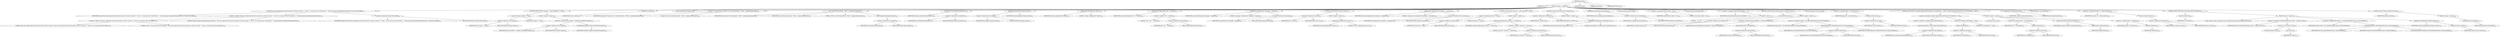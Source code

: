 digraph "execute" {  
"311" [label = <(METHOD,execute)<SUB>281</SUB>> ]
"22" [label = <(PARAM,this)<SUB>281</SUB>> ]
"312" [label = <(BLOCK,&lt;empty&gt;,&lt;empty&gt;)<SUB>282</SUB>> ]
"313" [label = <(log,log(&quot;This task is deprecated and will be removed in a future version\n&quot; + &quot;of Ant.  It is now part of the .NET Antlib:\n&quot; + &quot;http://ant.apache.org/antlibs/dotnet/index.html&quot;, Project.MSG_WARN))<SUB>283</SUB>> ]
"21" [label = <(IDENTIFIER,this,log(&quot;This task is deprecated and will be removed in a future version\n&quot; + &quot;of Ant.  It is now part of the .NET Antlib:\n&quot; + &quot;http://ant.apache.org/antlibs/dotnet/index.html&quot;, Project.MSG_WARN))<SUB>283</SUB>> ]
"314" [label = <(&lt;operator&gt;.addition,&quot;This task is deprecated and will be removed in a future version\n&quot; + &quot;of Ant.  It is now part of the .NET Antlib:\n&quot; + &quot;http://ant.apache.org/antlibs/dotnet/index.html&quot;)<SUB>283</SUB>> ]
"315" [label = <(&lt;operator&gt;.addition,&quot;This task is deprecated and will be removed in a future version\n&quot; + &quot;of Ant.  It is now part of the .NET Antlib:\n&quot;)<SUB>283</SUB>> ]
"316" [label = <(LITERAL,&quot;This task is deprecated and will be removed in a future version\n&quot;,&quot;This task is deprecated and will be removed in a future version\n&quot; + &quot;of Ant.  It is now part of the .NET Antlib:\n&quot;)<SUB>283</SUB>> ]
"317" [label = <(LITERAL,&quot;of Ant.  It is now part of the .NET Antlib:\n&quot;,&quot;This task is deprecated and will be removed in a future version\n&quot; + &quot;of Ant.  It is now part of the .NET Antlib:\n&quot;)<SUB>284</SUB>> ]
"318" [label = <(LITERAL,&quot;http://ant.apache.org/antlibs/dotnet/index.html&quot;,&quot;This task is deprecated and will be removed in a future version\n&quot; + &quot;of Ant.  It is now part of the .NET Antlib:\n&quot; + &quot;http://ant.apache.org/antlibs/dotnet/index.html&quot;)<SUB>285</SUB>> ]
"319" [label = <(&lt;operator&gt;.fieldAccess,Project.MSG_WARN)<SUB>286</SUB>> ]
"320" [label = <(IDENTIFIER,Project,log(&quot;This task is deprecated and will be removed in a future version\n&quot; + &quot;of Ant.  It is now part of the .NET Antlib:\n&quot; + &quot;http://ant.apache.org/antlibs/dotnet/index.html&quot;, Project.MSG_WARN))<SUB>286</SUB>> ]
"321" [label = <(FIELD_IDENTIFIER,MSG_WARN,MSG_WARN)<SUB>286</SUB>> ]
"322" [label = <(CONTROL_STRUCTURE,if (compiler == null),if (compiler == null))<SUB>288</SUB>> ]
"323" [label = <(&lt;operator&gt;.equals,compiler == null)<SUB>288</SUB>> ]
"324" [label = <(&lt;operator&gt;.fieldAccess,this.compiler)<SUB>288</SUB>> ]
"325" [label = <(IDENTIFIER,this,compiler == null)<SUB>288</SUB>> ]
"326" [label = <(FIELD_IDENTIFIER,compiler,compiler)<SUB>288</SUB>> ]
"327" [label = <(LITERAL,null,compiler == null)<SUB>288</SUB>> ]
"328" [label = <(BLOCK,&lt;empty&gt;,&lt;empty&gt;)<SUB>288</SUB>> ]
"329" [label = <(&lt;operator&gt;.assignment,this.compiler = Compiler.createDefaultCompiler())<SUB>289</SUB>> ]
"330" [label = <(&lt;operator&gt;.fieldAccess,this.compiler)<SUB>289</SUB>> ]
"331" [label = <(IDENTIFIER,this,this.compiler = Compiler.createDefaultCompiler())<SUB>289</SUB>> ]
"332" [label = <(FIELD_IDENTIFIER,compiler,compiler)<SUB>289</SUB>> ]
"333" [label = <(createDefaultCompiler,Compiler.createDefaultCompiler())<SUB>289</SUB>> ]
"334" [label = <(IDENTIFIER,Compiler,Compiler.createDefaultCompiler())<SUB>289</SUB>> ]
"335" [label = <(validate,this.validate())<SUB>291</SUB>> ]
"23" [label = <(IDENTIFIER,this,this.validate())<SUB>291</SUB>> ]
"26" [label = <(LOCAL,NetCommand command: ANY)> ]
"336" [label = <(&lt;operator&gt;.assignment,ANY command = new NetCommand(this, &quot;WSDL&quot;, compiler.getCommand()))<SUB>292</SUB>> ]
"337" [label = <(IDENTIFIER,command,ANY command = new NetCommand(this, &quot;WSDL&quot;, compiler.getCommand()))<SUB>292</SUB>> ]
"338" [label = <(&lt;operator&gt;.alloc,new NetCommand(this, &quot;WSDL&quot;, compiler.getCommand()))<SUB>292</SUB>> ]
"339" [label = <(&lt;init&gt;,new NetCommand(this, &quot;WSDL&quot;, compiler.getCommand()))<SUB>292</SUB>> ]
"25" [label = <(IDENTIFIER,command,new NetCommand(this, &quot;WSDL&quot;, compiler.getCommand()))<SUB>292</SUB>> ]
"24" [label = <(IDENTIFIER,this,new NetCommand(this, &quot;WSDL&quot;, compiler.getCommand()))<SUB>292</SUB>> ]
"340" [label = <(LITERAL,&quot;WSDL&quot;,new NetCommand(this, &quot;WSDL&quot;, compiler.getCommand()))<SUB>293</SUB>> ]
"341" [label = <(getCommand,compiler.getCommand())<SUB>294</SUB>> ]
"342" [label = <(&lt;operator&gt;.fieldAccess,this.compiler)<SUB>294</SUB>> ]
"343" [label = <(IDENTIFIER,this,compiler.getCommand())<SUB>294</SUB>> ]
"344" [label = <(FIELD_IDENTIFIER,compiler,compiler)<SUB>294</SUB>> ]
"345" [label = <(setFailOnError,setFailOnError(failOnError))<SUB>295</SUB>> ]
"346" [label = <(IDENTIFIER,command,setFailOnError(failOnError))<SUB>295</SUB>> ]
"347" [label = <(&lt;operator&gt;.fieldAccess,this.failOnError)<SUB>295</SUB>> ]
"348" [label = <(IDENTIFIER,this,setFailOnError(failOnError))<SUB>295</SUB>> ]
"349" [label = <(FIELD_IDENTIFIER,failOnError,failOnError)<SUB>295</SUB>> ]
"350" [label = <(applyExtraArgs,applyExtraArgs(command))<SUB>297</SUB>> ]
"351" [label = <(&lt;operator&gt;.fieldAccess,this.compiler)<SUB>297</SUB>> ]
"352" [label = <(IDENTIFIER,this,applyExtraArgs(command))<SUB>297</SUB>> ]
"353" [label = <(FIELD_IDENTIFIER,compiler,compiler)<SUB>297</SUB>> ]
"354" [label = <(IDENTIFIER,command,applyExtraArgs(command))<SUB>297</SUB>> ]
"355" [label = <(addArgument,addArgument(&quot;/nologo&quot;))<SUB>298</SUB>> ]
"356" [label = <(IDENTIFIER,command,addArgument(&quot;/nologo&quot;))<SUB>298</SUB>> ]
"357" [label = <(LITERAL,&quot;/nologo&quot;,addArgument(&quot;/nologo&quot;))<SUB>298</SUB>> ]
"358" [label = <(addArgument,addArgument(&quot;/out:&quot; + destFile))<SUB>299</SUB>> ]
"359" [label = <(IDENTIFIER,command,addArgument(&quot;/out:&quot; + destFile))<SUB>299</SUB>> ]
"360" [label = <(&lt;operator&gt;.addition,&quot;/out:&quot; + destFile)<SUB>299</SUB>> ]
"361" [label = <(LITERAL,&quot;/out:&quot;,&quot;/out:&quot; + destFile)<SUB>299</SUB>> ]
"362" [label = <(&lt;operator&gt;.fieldAccess,this.destFile)<SUB>299</SUB>> ]
"363" [label = <(IDENTIFIER,this,&quot;/out:&quot; + destFile)<SUB>299</SUB>> ]
"364" [label = <(FIELD_IDENTIFIER,destFile,destFile)<SUB>299</SUB>> ]
"365" [label = <(addArgument,addArgument(&quot;/language:&quot;, language))<SUB>300</SUB>> ]
"366" [label = <(IDENTIFIER,command,addArgument(&quot;/language:&quot;, language))<SUB>300</SUB>> ]
"367" [label = <(LITERAL,&quot;/language:&quot;,addArgument(&quot;/language:&quot;, language))<SUB>300</SUB>> ]
"368" [label = <(&lt;operator&gt;.fieldAccess,this.language)<SUB>300</SUB>> ]
"369" [label = <(IDENTIFIER,this,addArgument(&quot;/language:&quot;, language))<SUB>300</SUB>> ]
"370" [label = <(FIELD_IDENTIFIER,language,language)<SUB>300</SUB>> ]
"371" [label = <(CONTROL_STRUCTURE,if (server),if (server))<SUB>301</SUB>> ]
"372" [label = <(&lt;operator&gt;.fieldAccess,this.server)<SUB>301</SUB>> ]
"373" [label = <(IDENTIFIER,this,if (server))<SUB>301</SUB>> ]
"374" [label = <(FIELD_IDENTIFIER,server,server)<SUB>301</SUB>> ]
"375" [label = <(BLOCK,&lt;empty&gt;,&lt;empty&gt;)<SUB>301</SUB>> ]
"376" [label = <(addArgument,addArgument(&quot;/server&quot;))<SUB>302</SUB>> ]
"377" [label = <(IDENTIFIER,command,addArgument(&quot;/server&quot;))<SUB>302</SUB>> ]
"378" [label = <(LITERAL,&quot;/server&quot;,addArgument(&quot;/server&quot;))<SUB>302</SUB>> ]
"379" [label = <(addArgument,addArgument(&quot;/namespace:&quot;, namespace))<SUB>304</SUB>> ]
"380" [label = <(IDENTIFIER,command,addArgument(&quot;/namespace:&quot;, namespace))<SUB>304</SUB>> ]
"381" [label = <(LITERAL,&quot;/namespace:&quot;,addArgument(&quot;/namespace:&quot;, namespace))<SUB>304</SUB>> ]
"382" [label = <(&lt;operator&gt;.fieldAccess,this.namespace)<SUB>304</SUB>> ]
"383" [label = <(IDENTIFIER,this,addArgument(&quot;/namespace:&quot;, namespace))<SUB>304</SUB>> ]
"384" [label = <(FIELD_IDENTIFIER,namespace,namespace)<SUB>304</SUB>> ]
"385" [label = <(CONTROL_STRUCTURE,if (protocol != null),if (protocol != null))<SUB>305</SUB>> ]
"386" [label = <(&lt;operator&gt;.notEquals,protocol != null)<SUB>305</SUB>> ]
"387" [label = <(&lt;operator&gt;.fieldAccess,this.protocol)<SUB>305</SUB>> ]
"388" [label = <(IDENTIFIER,this,protocol != null)<SUB>305</SUB>> ]
"389" [label = <(FIELD_IDENTIFIER,protocol,protocol)<SUB>305</SUB>> ]
"390" [label = <(LITERAL,null,protocol != null)<SUB>305</SUB>> ]
"391" [label = <(BLOCK,&lt;empty&gt;,&lt;empty&gt;)<SUB>305</SUB>> ]
"392" [label = <(addArgument,addArgument(&quot;/protocol:&quot; + protocol))<SUB>306</SUB>> ]
"393" [label = <(IDENTIFIER,command,addArgument(&quot;/protocol:&quot; + protocol))<SUB>306</SUB>> ]
"394" [label = <(&lt;operator&gt;.addition,&quot;/protocol:&quot; + protocol)<SUB>306</SUB>> ]
"395" [label = <(LITERAL,&quot;/protocol:&quot;,&quot;/protocol:&quot; + protocol)<SUB>306</SUB>> ]
"396" [label = <(&lt;operator&gt;.fieldAccess,this.protocol)<SUB>306</SUB>> ]
"397" [label = <(IDENTIFIER,this,&quot;/protocol:&quot; + protocol)<SUB>306</SUB>> ]
"398" [label = <(FIELD_IDENTIFIER,protocol,protocol)<SUB>306</SUB>> ]
"399" [label = <(CONTROL_STRUCTURE,if (ideErrors),if (ideErrors))<SUB>308</SUB>> ]
"400" [label = <(&lt;operator&gt;.fieldAccess,this.ideErrors)<SUB>308</SUB>> ]
"401" [label = <(IDENTIFIER,this,if (ideErrors))<SUB>308</SUB>> ]
"402" [label = <(FIELD_IDENTIFIER,ideErrors,ideErrors)<SUB>308</SUB>> ]
"403" [label = <(BLOCK,&lt;empty&gt;,&lt;empty&gt;)<SUB>308</SUB>> ]
"404" [label = <(addArgument,addArgument(&quot;/parsableErrors&quot;))<SUB>309</SUB>> ]
"405" [label = <(IDENTIFIER,command,addArgument(&quot;/parsableErrors&quot;))<SUB>309</SUB>> ]
"406" [label = <(LITERAL,&quot;/parsableErrors&quot;,addArgument(&quot;/parsableErrors&quot;))<SUB>309</SUB>> ]
"407" [label = <(addArgument,addArgument(extraOptions))<SUB>311</SUB>> ]
"408" [label = <(IDENTIFIER,command,addArgument(extraOptions))<SUB>311</SUB>> ]
"409" [label = <(&lt;operator&gt;.fieldAccess,this.extraOptions)<SUB>311</SUB>> ]
"410" [label = <(IDENTIFIER,this,addArgument(extraOptions))<SUB>311</SUB>> ]
"411" [label = <(FIELD_IDENTIFIER,extraOptions,extraOptions)<SUB>311</SUB>> ]
"412" [label = <(LOCAL,boolean rebuild: boolean)> ]
"413" [label = <(&lt;operator&gt;.assignment,boolean rebuild = true)<SUB>314</SUB>> ]
"414" [label = <(IDENTIFIER,rebuild,boolean rebuild = true)<SUB>314</SUB>> ]
"415" [label = <(LITERAL,true,boolean rebuild = true)<SUB>314</SUB>> ]
"416" [label = <(LOCAL,long destLastModified: long)> ]
"417" [label = <(&lt;operator&gt;.assignment,long destLastModified = -1)<SUB>315</SUB>> ]
"418" [label = <(IDENTIFIER,destLastModified,long destLastModified = -1)<SUB>315</SUB>> ]
"419" [label = <(&lt;operator&gt;.minus,-1)<SUB>315</SUB>> ]
"420" [label = <(LITERAL,1,-1)<SUB>315</SUB>> ]
"421" [label = <(CONTROL_STRUCTURE,if (destFile.exists()),if (destFile.exists()))<SUB>318</SUB>> ]
"422" [label = <(exists,destFile.exists())<SUB>318</SUB>> ]
"423" [label = <(&lt;operator&gt;.fieldAccess,this.destFile)<SUB>318</SUB>> ]
"424" [label = <(IDENTIFIER,this,destFile.exists())<SUB>318</SUB>> ]
"425" [label = <(FIELD_IDENTIFIER,destFile,destFile)<SUB>318</SUB>> ]
"426" [label = <(BLOCK,&lt;empty&gt;,&lt;empty&gt;)<SUB>318</SUB>> ]
"427" [label = <(&lt;operator&gt;.assignment,destLastModified = destFile.lastModified())<SUB>319</SUB>> ]
"428" [label = <(IDENTIFIER,destLastModified,destLastModified = destFile.lastModified())<SUB>319</SUB>> ]
"429" [label = <(lastModified,destFile.lastModified())<SUB>319</SUB>> ]
"430" [label = <(&lt;operator&gt;.fieldAccess,this.destFile)<SUB>319</SUB>> ]
"431" [label = <(IDENTIFIER,this,destFile.lastModified())<SUB>319</SUB>> ]
"432" [label = <(FIELD_IDENTIFIER,destFile,destFile)<SUB>319</SUB>> ]
"433" [label = <(&lt;operator&gt;.assignment,rebuild = this.isRebuildNeeded(wsdl, destLastModified))<SUB>320</SUB>> ]
"434" [label = <(IDENTIFIER,rebuild,rebuild = this.isRebuildNeeded(wsdl, destLastModified))<SUB>320</SUB>> ]
"435" [label = <(isRebuildNeeded,this.isRebuildNeeded(wsdl, destLastModified))<SUB>320</SUB>> ]
"27" [label = <(IDENTIFIER,this,this.isRebuildNeeded(wsdl, destLastModified))<SUB>320</SUB>> ]
"436" [label = <(&lt;operator&gt;.fieldAccess,this.wsdl)<SUB>320</SUB>> ]
"437" [label = <(IDENTIFIER,this,this.isRebuildNeeded(wsdl, destLastModified))<SUB>320</SUB>> ]
"438" [label = <(FIELD_IDENTIFIER,wsdl,wsdl)<SUB>320</SUB>> ]
"439" [label = <(IDENTIFIER,destLastModified,this.isRebuildNeeded(wsdl, destLastModified))<SUB>320</SUB>> ]
"440" [label = <(LOCAL,String path: java.lang.String)> ]
"441" [label = <(&lt;operator&gt;.assignment,path = wsdl.evaluate())<SUB>324</SUB>> ]
"442" [label = <(IDENTIFIER,path,path = wsdl.evaluate())<SUB>324</SUB>> ]
"443" [label = <(evaluate,wsdl.evaluate())<SUB>324</SUB>> ]
"444" [label = <(&lt;operator&gt;.fieldAccess,this.wsdl)<SUB>324</SUB>> ]
"445" [label = <(IDENTIFIER,this,wsdl.evaluate())<SUB>324</SUB>> ]
"446" [label = <(FIELD_IDENTIFIER,wsdl,wsdl)<SUB>324</SUB>> ]
"447" [label = <(CONTROL_STRUCTURE,if (!compiler.supportsAbsoluteFiles() &amp;&amp; wsdl.getFile() != null),if (!compiler.supportsAbsoluteFiles() &amp;&amp; wsdl.getFile() != null))<SUB>325</SUB>> ]
"448" [label = <(&lt;operator&gt;.logicalAnd,!compiler.supportsAbsoluteFiles() &amp;&amp; wsdl.getFile() != null)<SUB>325</SUB>> ]
"449" [label = <(&lt;operator&gt;.logicalNot,!compiler.supportsAbsoluteFiles())<SUB>325</SUB>> ]
"450" [label = <(supportsAbsoluteFiles,compiler.supportsAbsoluteFiles())<SUB>325</SUB>> ]
"451" [label = <(&lt;operator&gt;.fieldAccess,this.compiler)<SUB>325</SUB>> ]
"452" [label = <(IDENTIFIER,this,compiler.supportsAbsoluteFiles())<SUB>325</SUB>> ]
"453" [label = <(FIELD_IDENTIFIER,compiler,compiler)<SUB>325</SUB>> ]
"454" [label = <(&lt;operator&gt;.notEquals,wsdl.getFile() != null)<SUB>325</SUB>> ]
"455" [label = <(getFile,wsdl.getFile())<SUB>325</SUB>> ]
"456" [label = <(&lt;operator&gt;.fieldAccess,this.wsdl)<SUB>325</SUB>> ]
"457" [label = <(IDENTIFIER,this,wsdl.getFile())<SUB>325</SUB>> ]
"458" [label = <(FIELD_IDENTIFIER,wsdl,wsdl)<SUB>325</SUB>> ]
"459" [label = <(LITERAL,null,wsdl.getFile() != null)<SUB>325</SUB>> ]
"460" [label = <(BLOCK,&lt;empty&gt;,&lt;empty&gt;)<SUB>325</SUB>> ]
"461" [label = <(LOCAL,File f: java.io.File)> ]
"462" [label = <(&lt;operator&gt;.assignment,File f = wsdl.getFile())<SUB>327</SUB>> ]
"463" [label = <(IDENTIFIER,f,File f = wsdl.getFile())<SUB>327</SUB>> ]
"464" [label = <(getFile,wsdl.getFile())<SUB>327</SUB>> ]
"465" [label = <(&lt;operator&gt;.fieldAccess,this.wsdl)<SUB>327</SUB>> ]
"466" [label = <(IDENTIFIER,this,wsdl.getFile())<SUB>327</SUB>> ]
"467" [label = <(FIELD_IDENTIFIER,wsdl,wsdl)<SUB>327</SUB>> ]
"468" [label = <(setDirectory,setDirectory(f.getParentFile()))<SUB>328</SUB>> ]
"469" [label = <(IDENTIFIER,command,setDirectory(f.getParentFile()))<SUB>328</SUB>> ]
"470" [label = <(getParentFile,f.getParentFile())<SUB>328</SUB>> ]
"471" [label = <(IDENTIFIER,f,f.getParentFile())<SUB>328</SUB>> ]
"472" [label = <(&lt;operator&gt;.assignment,path = f.getName())<SUB>329</SUB>> ]
"473" [label = <(IDENTIFIER,path,path = f.getName())<SUB>329</SUB>> ]
"474" [label = <(getName,f.getName())<SUB>329</SUB>> ]
"475" [label = <(IDENTIFIER,f,f.getName())<SUB>329</SUB>> ]
"476" [label = <(addArgument,addArgument(path))<SUB>331</SUB>> ]
"477" [label = <(IDENTIFIER,command,addArgument(path))<SUB>331</SUB>> ]
"478" [label = <(IDENTIFIER,path,addArgument(path))<SUB>331</SUB>> ]
"479" [label = <(LOCAL,Iterator it: java.util.Iterator)> ]
"480" [label = <(&lt;operator&gt;.assignment,Iterator it = schemas.iterator())<SUB>335</SUB>> ]
"481" [label = <(IDENTIFIER,it,Iterator it = schemas.iterator())<SUB>335</SUB>> ]
"482" [label = <(iterator,schemas.iterator())<SUB>335</SUB>> ]
"483" [label = <(&lt;operator&gt;.fieldAccess,this.schemas)<SUB>335</SUB>> ]
"484" [label = <(IDENTIFIER,this,schemas.iterator())<SUB>335</SUB>> ]
"485" [label = <(FIELD_IDENTIFIER,schemas,schemas)<SUB>335</SUB>> ]
"486" [label = <(CONTROL_STRUCTURE,while (it.hasNext()),while (it.hasNext()))<SUB>336</SUB>> ]
"487" [label = <(hasNext,it.hasNext())<SUB>336</SUB>> ]
"488" [label = <(IDENTIFIER,it,it.hasNext())<SUB>336</SUB>> ]
"489" [label = <(BLOCK,&lt;empty&gt;,&lt;empty&gt;)<SUB>336</SUB>> ]
"490" [label = <(LOCAL,Schema schema: org.apache.tools.ant.taskdefs.optional.dotnet.WsdlToDotnet$Schema)> ]
"491" [label = <(&lt;operator&gt;.assignment,WsdlToDotnet$Schema schema = (Schema) it.next())<SUB>337</SUB>> ]
"492" [label = <(IDENTIFIER,schema,WsdlToDotnet$Schema schema = (Schema) it.next())<SUB>337</SUB>> ]
"493" [label = <(&lt;operator&gt;.cast,(Schema) it.next())<SUB>337</SUB>> ]
"494" [label = <(TYPE_REF,Schema,Schema)<SUB>337</SUB>> ]
"495" [label = <(next,it.next())<SUB>337</SUB>> ]
"496" [label = <(IDENTIFIER,it,it.next())<SUB>337</SUB>> ]
"497" [label = <(&lt;operators&gt;.assignmentOr,rebuild |= this.isRebuildNeeded(schema, destLastModified))<SUB>339</SUB>> ]
"498" [label = <(IDENTIFIER,rebuild,rebuild |= this.isRebuildNeeded(schema, destLastModified))<SUB>339</SUB>> ]
"499" [label = <(isRebuildNeeded,this.isRebuildNeeded(schema, destLastModified))<SUB>339</SUB>> ]
"28" [label = <(IDENTIFIER,this,this.isRebuildNeeded(schema, destLastModified))<SUB>339</SUB>> ]
"500" [label = <(IDENTIFIER,schema,this.isRebuildNeeded(schema, destLastModified))<SUB>339</SUB>> ]
"501" [label = <(IDENTIFIER,destLastModified,this.isRebuildNeeded(schema, destLastModified))<SUB>339</SUB>> ]
"502" [label = <(addArgument,addArgument(schema.evaluate()))<SUB>340</SUB>> ]
"503" [label = <(IDENTIFIER,command,addArgument(schema.evaluate()))<SUB>340</SUB>> ]
"504" [label = <(evaluate,schema.evaluate())<SUB>340</SUB>> ]
"505" [label = <(IDENTIFIER,schema,schema.evaluate())<SUB>340</SUB>> ]
"506" [label = <(CONTROL_STRUCTURE,if (rebuild),if (rebuild))<SUB>343</SUB>> ]
"507" [label = <(IDENTIFIER,rebuild,if (rebuild))<SUB>343</SUB>> ]
"508" [label = <(BLOCK,&lt;empty&gt;,&lt;empty&gt;)<SUB>343</SUB>> ]
"509" [label = <(runCommand,runCommand())<SUB>344</SUB>> ]
"510" [label = <(IDENTIFIER,command,runCommand())<SUB>344</SUB>> ]
"511" [label = <(MODIFIER,PUBLIC)> ]
"512" [label = <(MODIFIER,VIRTUAL)> ]
"513" [label = <(METHOD_RETURN,void)<SUB>281</SUB>> ]
  "311" -> "22" 
  "311" -> "312" 
  "311" -> "511" 
  "311" -> "512" 
  "311" -> "513" 
  "312" -> "313" 
  "312" -> "322" 
  "312" -> "335" 
  "312" -> "26" 
  "312" -> "336" 
  "312" -> "339" 
  "312" -> "345" 
  "312" -> "350" 
  "312" -> "355" 
  "312" -> "358" 
  "312" -> "365" 
  "312" -> "371" 
  "312" -> "379" 
  "312" -> "385" 
  "312" -> "399" 
  "312" -> "407" 
  "312" -> "412" 
  "312" -> "413" 
  "312" -> "416" 
  "312" -> "417" 
  "312" -> "421" 
  "312" -> "440" 
  "312" -> "441" 
  "312" -> "447" 
  "312" -> "476" 
  "312" -> "479" 
  "312" -> "480" 
  "312" -> "486" 
  "312" -> "506" 
  "313" -> "21" 
  "313" -> "314" 
  "313" -> "319" 
  "314" -> "315" 
  "314" -> "318" 
  "315" -> "316" 
  "315" -> "317" 
  "319" -> "320" 
  "319" -> "321" 
  "322" -> "323" 
  "322" -> "328" 
  "323" -> "324" 
  "323" -> "327" 
  "324" -> "325" 
  "324" -> "326" 
  "328" -> "329" 
  "329" -> "330" 
  "329" -> "333" 
  "330" -> "331" 
  "330" -> "332" 
  "333" -> "334" 
  "335" -> "23" 
  "336" -> "337" 
  "336" -> "338" 
  "339" -> "25" 
  "339" -> "24" 
  "339" -> "340" 
  "339" -> "341" 
  "341" -> "342" 
  "342" -> "343" 
  "342" -> "344" 
  "345" -> "346" 
  "345" -> "347" 
  "347" -> "348" 
  "347" -> "349" 
  "350" -> "351" 
  "350" -> "354" 
  "351" -> "352" 
  "351" -> "353" 
  "355" -> "356" 
  "355" -> "357" 
  "358" -> "359" 
  "358" -> "360" 
  "360" -> "361" 
  "360" -> "362" 
  "362" -> "363" 
  "362" -> "364" 
  "365" -> "366" 
  "365" -> "367" 
  "365" -> "368" 
  "368" -> "369" 
  "368" -> "370" 
  "371" -> "372" 
  "371" -> "375" 
  "372" -> "373" 
  "372" -> "374" 
  "375" -> "376" 
  "376" -> "377" 
  "376" -> "378" 
  "379" -> "380" 
  "379" -> "381" 
  "379" -> "382" 
  "382" -> "383" 
  "382" -> "384" 
  "385" -> "386" 
  "385" -> "391" 
  "386" -> "387" 
  "386" -> "390" 
  "387" -> "388" 
  "387" -> "389" 
  "391" -> "392" 
  "392" -> "393" 
  "392" -> "394" 
  "394" -> "395" 
  "394" -> "396" 
  "396" -> "397" 
  "396" -> "398" 
  "399" -> "400" 
  "399" -> "403" 
  "400" -> "401" 
  "400" -> "402" 
  "403" -> "404" 
  "404" -> "405" 
  "404" -> "406" 
  "407" -> "408" 
  "407" -> "409" 
  "409" -> "410" 
  "409" -> "411" 
  "413" -> "414" 
  "413" -> "415" 
  "417" -> "418" 
  "417" -> "419" 
  "419" -> "420" 
  "421" -> "422" 
  "421" -> "426" 
  "422" -> "423" 
  "423" -> "424" 
  "423" -> "425" 
  "426" -> "427" 
  "426" -> "433" 
  "427" -> "428" 
  "427" -> "429" 
  "429" -> "430" 
  "430" -> "431" 
  "430" -> "432" 
  "433" -> "434" 
  "433" -> "435" 
  "435" -> "27" 
  "435" -> "436" 
  "435" -> "439" 
  "436" -> "437" 
  "436" -> "438" 
  "441" -> "442" 
  "441" -> "443" 
  "443" -> "444" 
  "444" -> "445" 
  "444" -> "446" 
  "447" -> "448" 
  "447" -> "460" 
  "448" -> "449" 
  "448" -> "454" 
  "449" -> "450" 
  "450" -> "451" 
  "451" -> "452" 
  "451" -> "453" 
  "454" -> "455" 
  "454" -> "459" 
  "455" -> "456" 
  "456" -> "457" 
  "456" -> "458" 
  "460" -> "461" 
  "460" -> "462" 
  "460" -> "468" 
  "460" -> "472" 
  "462" -> "463" 
  "462" -> "464" 
  "464" -> "465" 
  "465" -> "466" 
  "465" -> "467" 
  "468" -> "469" 
  "468" -> "470" 
  "470" -> "471" 
  "472" -> "473" 
  "472" -> "474" 
  "474" -> "475" 
  "476" -> "477" 
  "476" -> "478" 
  "480" -> "481" 
  "480" -> "482" 
  "482" -> "483" 
  "483" -> "484" 
  "483" -> "485" 
  "486" -> "487" 
  "486" -> "489" 
  "487" -> "488" 
  "489" -> "490" 
  "489" -> "491" 
  "489" -> "497" 
  "489" -> "502" 
  "491" -> "492" 
  "491" -> "493" 
  "493" -> "494" 
  "493" -> "495" 
  "495" -> "496" 
  "497" -> "498" 
  "497" -> "499" 
  "499" -> "28" 
  "499" -> "500" 
  "499" -> "501" 
  "502" -> "503" 
  "502" -> "504" 
  "504" -> "505" 
  "506" -> "507" 
  "506" -> "508" 
  "508" -> "509" 
  "509" -> "510" 
}
